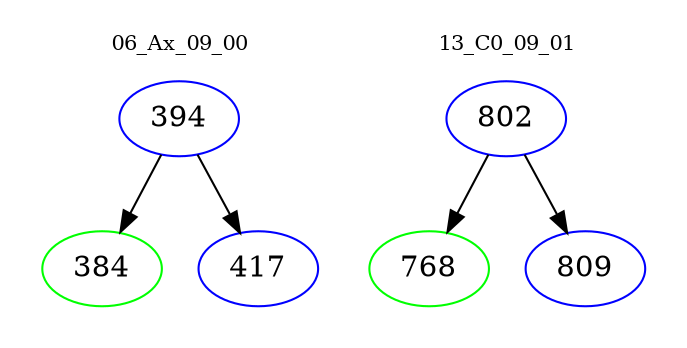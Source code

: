 digraph{
subgraph cluster_0 {
color = white
label = "06_Ax_09_00";
fontsize=10;
T0_394 [label="394", color="blue"]
T0_394 -> T0_384 [color="black"]
T0_384 [label="384", color="green"]
T0_394 -> T0_417 [color="black"]
T0_417 [label="417", color="blue"]
}
subgraph cluster_1 {
color = white
label = "13_C0_09_01";
fontsize=10;
T1_802 [label="802", color="blue"]
T1_802 -> T1_768 [color="black"]
T1_768 [label="768", color="green"]
T1_802 -> T1_809 [color="black"]
T1_809 [label="809", color="blue"]
}
}
